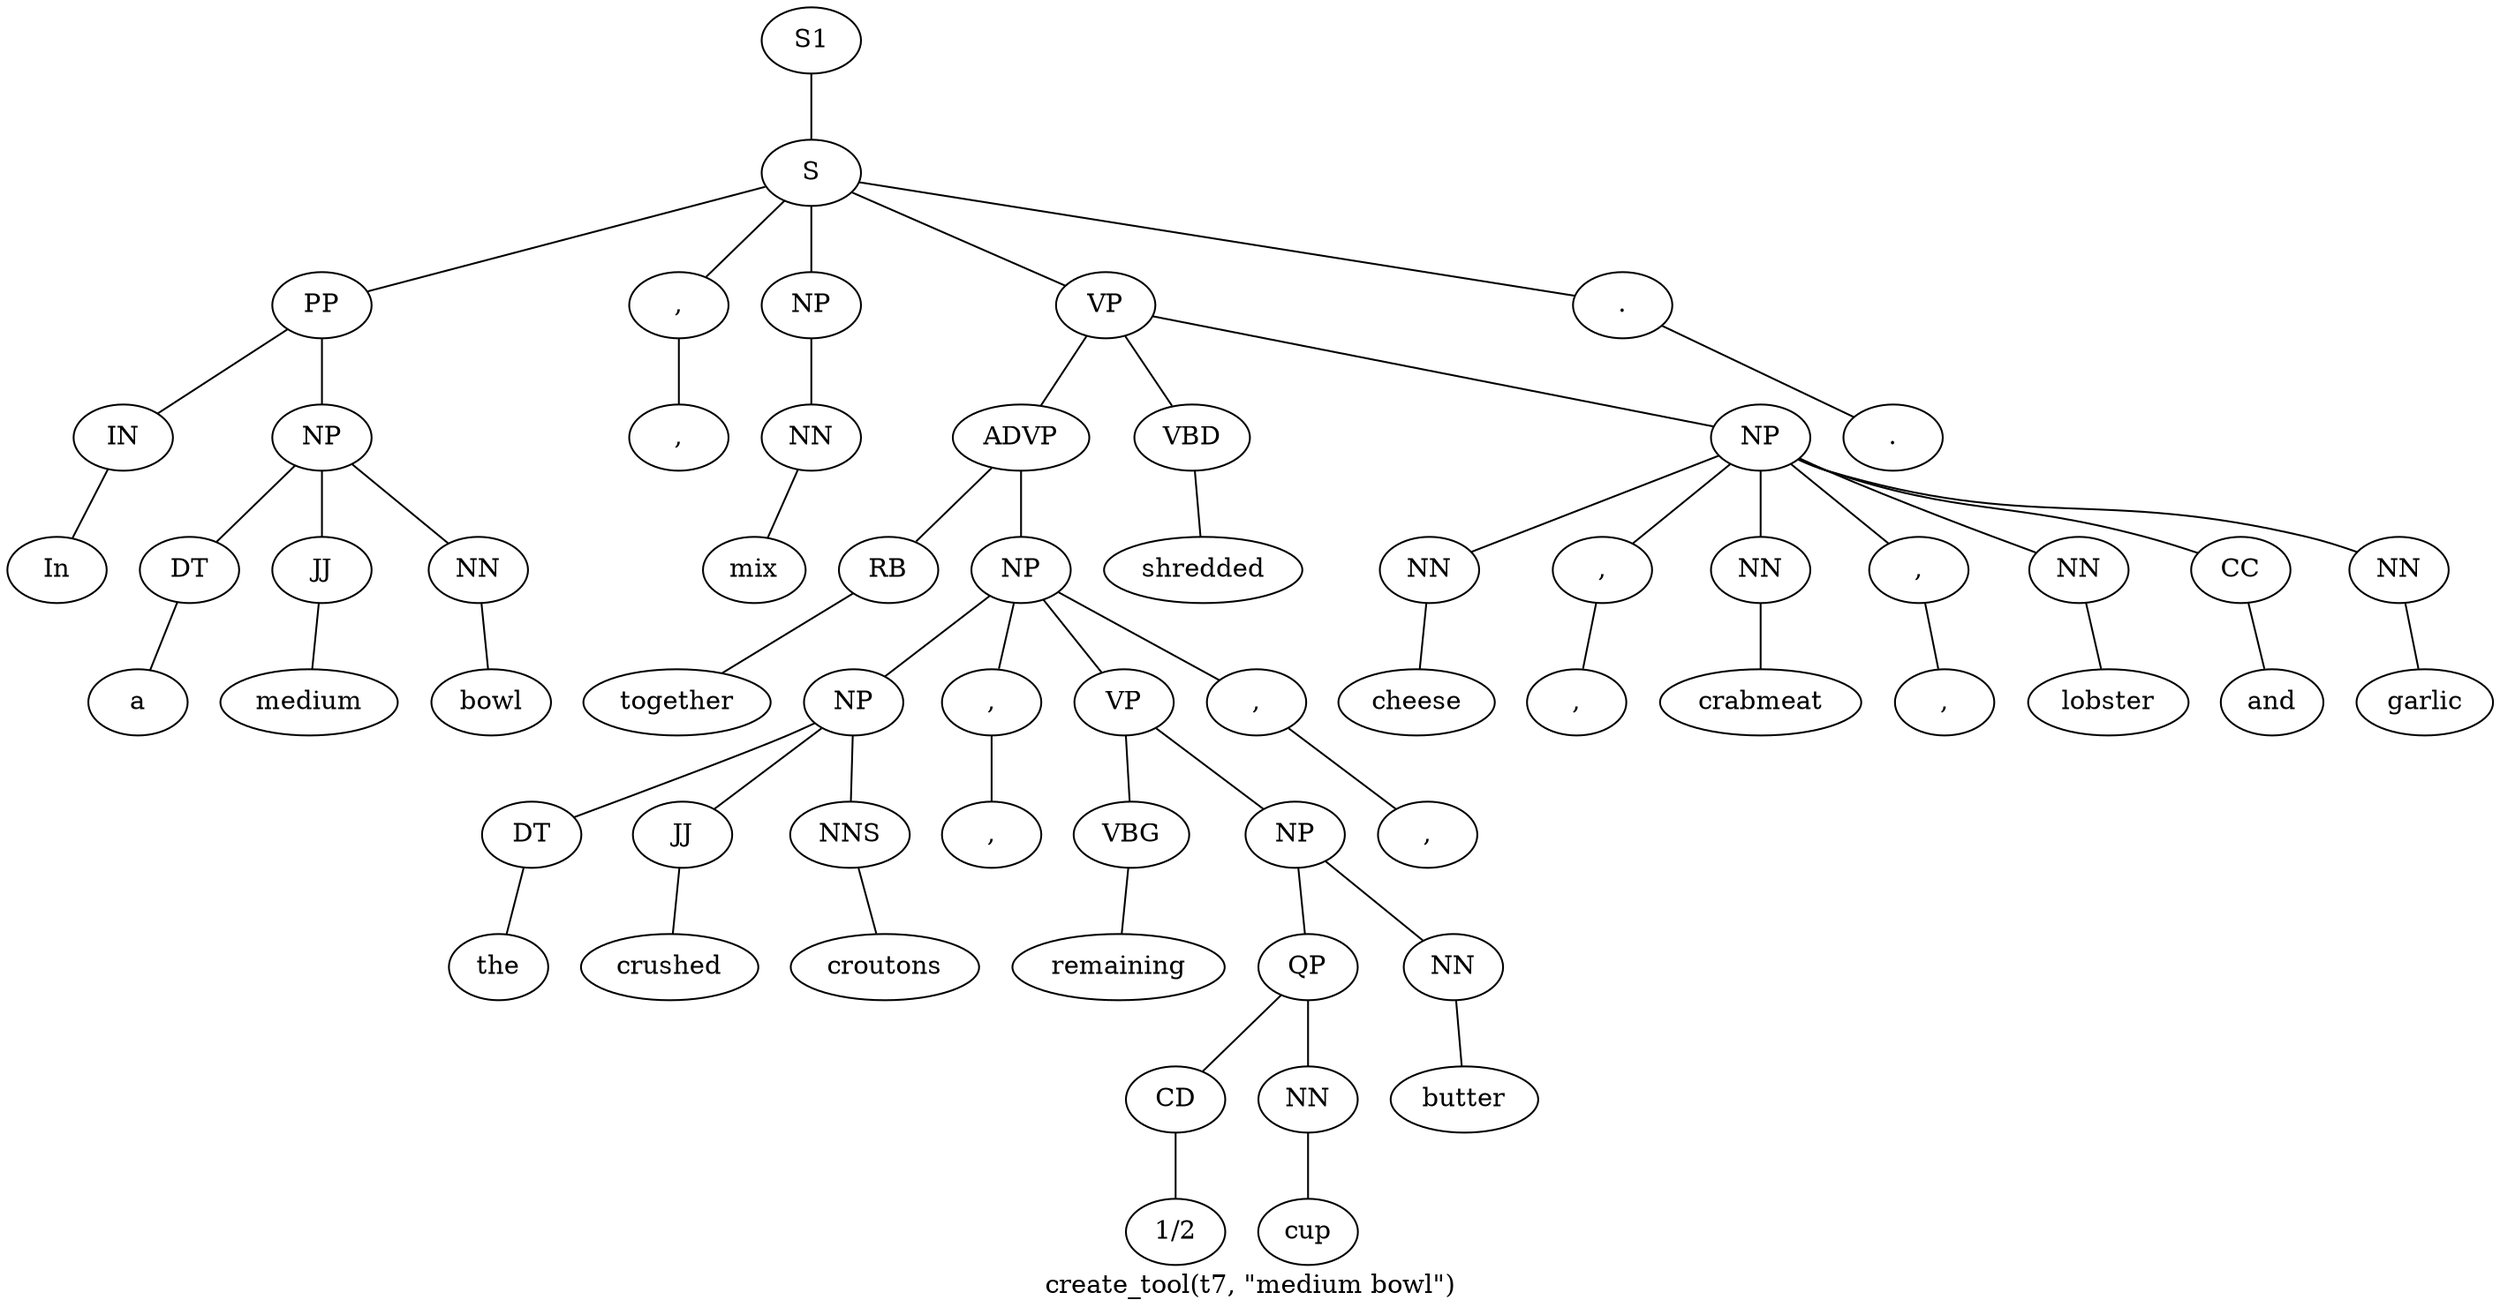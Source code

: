 graph SyntaxGraph {
	label = "create_tool(t7, \"medium bowl\")";
	Node0 [label="S1"];
	Node1 [label="S"];
	Node2 [label="PP"];
	Node3 [label="IN"];
	Node4 [label="In"];
	Node5 [label="NP"];
	Node6 [label="DT"];
	Node7 [label="a"];
	Node8 [label="JJ"];
	Node9 [label="medium"];
	Node10 [label="NN"];
	Node11 [label="bowl"];
	Node12 [label=","];
	Node13 [label=","];
	Node14 [label="NP"];
	Node15 [label="NN"];
	Node16 [label="mix"];
	Node17 [label="VP"];
	Node18 [label="ADVP"];
	Node19 [label="RB"];
	Node20 [label="together"];
	Node21 [label="NP"];
	Node22 [label="NP"];
	Node23 [label="DT"];
	Node24 [label="the"];
	Node25 [label="JJ"];
	Node26 [label="crushed"];
	Node27 [label="NNS"];
	Node28 [label="croutons"];
	Node29 [label=","];
	Node30 [label=","];
	Node31 [label="VP"];
	Node32 [label="VBG"];
	Node33 [label="remaining"];
	Node34 [label="NP"];
	Node35 [label="QP"];
	Node36 [label="CD"];
	Node37 [label="1/2"];
	Node38 [label="NN"];
	Node39 [label="cup"];
	Node40 [label="NN"];
	Node41 [label="butter"];
	Node42 [label=","];
	Node43 [label=","];
	Node44 [label="VBD"];
	Node45 [label="shredded"];
	Node46 [label="NP"];
	Node47 [label="NN"];
	Node48 [label="cheese"];
	Node49 [label=","];
	Node50 [label=","];
	Node51 [label="NN"];
	Node52 [label="crabmeat"];
	Node53 [label=","];
	Node54 [label=","];
	Node55 [label="NN"];
	Node56 [label="lobster"];
	Node57 [label="CC"];
	Node58 [label="and"];
	Node59 [label="NN"];
	Node60 [label="garlic"];
	Node61 [label="."];
	Node62 [label="."];

	Node0 -- Node1;
	Node1 -- Node2;
	Node1 -- Node12;
	Node1 -- Node14;
	Node1 -- Node17;
	Node1 -- Node61;
	Node2 -- Node3;
	Node2 -- Node5;
	Node3 -- Node4;
	Node5 -- Node6;
	Node5 -- Node8;
	Node5 -- Node10;
	Node6 -- Node7;
	Node8 -- Node9;
	Node10 -- Node11;
	Node12 -- Node13;
	Node14 -- Node15;
	Node15 -- Node16;
	Node17 -- Node18;
	Node17 -- Node44;
	Node17 -- Node46;
	Node18 -- Node19;
	Node18 -- Node21;
	Node19 -- Node20;
	Node21 -- Node22;
	Node21 -- Node29;
	Node21 -- Node31;
	Node21 -- Node42;
	Node22 -- Node23;
	Node22 -- Node25;
	Node22 -- Node27;
	Node23 -- Node24;
	Node25 -- Node26;
	Node27 -- Node28;
	Node29 -- Node30;
	Node31 -- Node32;
	Node31 -- Node34;
	Node32 -- Node33;
	Node34 -- Node35;
	Node34 -- Node40;
	Node35 -- Node36;
	Node35 -- Node38;
	Node36 -- Node37;
	Node38 -- Node39;
	Node40 -- Node41;
	Node42 -- Node43;
	Node44 -- Node45;
	Node46 -- Node47;
	Node46 -- Node49;
	Node46 -- Node51;
	Node46 -- Node53;
	Node46 -- Node55;
	Node46 -- Node57;
	Node46 -- Node59;
	Node47 -- Node48;
	Node49 -- Node50;
	Node51 -- Node52;
	Node53 -- Node54;
	Node55 -- Node56;
	Node57 -- Node58;
	Node59 -- Node60;
	Node61 -- Node62;
}
